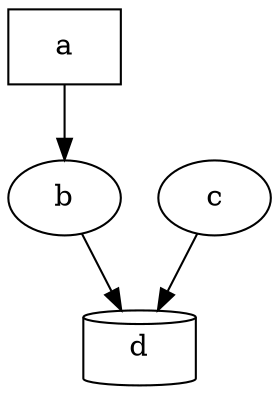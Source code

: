 digraph abc{
  a[shape="record"];
  b;
  c;
  d[shape="cylinder"];

  a -> b;
  b -> d;
  c -> d;
}